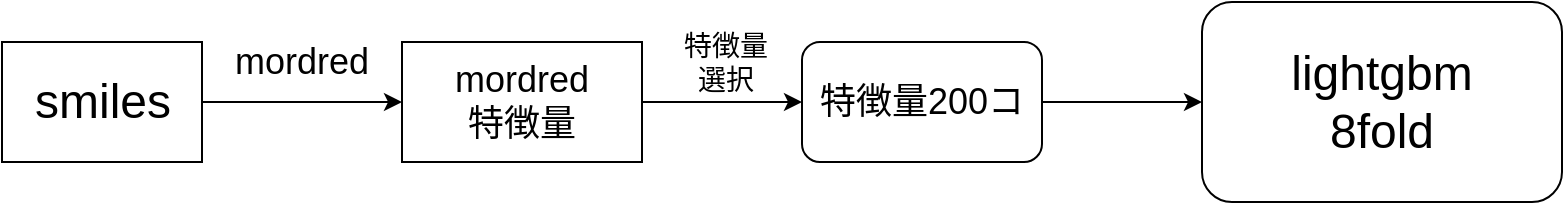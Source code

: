 <mxfile version="13.10.0" type="embed">
    <diagram id="EgqdvbYTjqLi-sWI0zjd" name="ページ1">
        <mxGraphModel dx="637" dy="594" grid="1" gridSize="10" guides="1" tooltips="1" connect="1" arrows="1" fold="1" page="1" pageScale="1" pageWidth="827" pageHeight="1169" math="0" shadow="0">
            <root>
                <mxCell id="0"/>
                <mxCell id="1" parent="0"/>
                <mxCell id="9" style="edgeStyle=orthogonalEdgeStyle;rounded=0;orthogonalLoop=1;jettySize=auto;html=1;exitX=1;exitY=0.5;exitDx=0;exitDy=0;" edge="1" parent="1" source="2" target="10">
                    <mxGeometry relative="1" as="geometry">
                        <mxPoint x="240" y="330" as="targetPoint"/>
                    </mxGeometry>
                </mxCell>
                <mxCell id="2" value="" style="rounded=0;whiteSpace=wrap;html=1;" vertex="1" parent="1">
                    <mxGeometry x="40" y="300" width="100" height="60" as="geometry"/>
                </mxCell>
                <mxCell id="3" value="&lt;font style=&quot;font-size: 24px&quot;&gt;smiles&lt;/font&gt;" style="text;html=1;align=center;verticalAlign=middle;resizable=0;points=[];autosize=1;" vertex="1" parent="1">
                    <mxGeometry x="50" y="320" width="80" height="20" as="geometry"/>
                </mxCell>
                <mxCell id="15" style="edgeStyle=orthogonalEdgeStyle;rounded=0;orthogonalLoop=1;jettySize=auto;html=1;exitX=1;exitY=0.5;exitDx=0;exitDy=0;" edge="1" parent="1" source="10">
                    <mxGeometry relative="1" as="geometry">
                        <mxPoint x="440" y="330" as="targetPoint"/>
                    </mxGeometry>
                </mxCell>
                <mxCell id="10" value="" style="rounded=0;whiteSpace=wrap;html=1;" vertex="1" parent="1">
                    <mxGeometry x="240" y="300" width="120" height="60" as="geometry"/>
                </mxCell>
                <mxCell id="11" value="&lt;font style=&quot;font-size: 18px&quot;&gt;mordred&lt;/font&gt;" style="text;html=1;strokeColor=none;fillColor=none;align=center;verticalAlign=middle;whiteSpace=wrap;rounded=0;" vertex="1" parent="1">
                    <mxGeometry x="170" y="300" width="40" height="20" as="geometry"/>
                </mxCell>
                <mxCell id="14" value="&lt;font style=&quot;font-size: 18px&quot;&gt;mordred特徴量&lt;br&gt;&lt;/font&gt;" style="text;html=1;strokeColor=none;fillColor=none;align=center;verticalAlign=middle;whiteSpace=wrap;rounded=0;" vertex="1" parent="1">
                    <mxGeometry x="280" y="320" width="40" height="20" as="geometry"/>
                </mxCell>
                <mxCell id="19" value="&lt;font style=&quot;font-size: 14px&quot;&gt;特徴量選択&lt;/font&gt;" style="text;html=1;strokeColor=none;fillColor=none;align=center;verticalAlign=middle;whiteSpace=wrap;rounded=0;" vertex="1" parent="1">
                    <mxGeometry x="374" y="300" width="56" height="20" as="geometry"/>
                </mxCell>
                <mxCell id="21" value="" style="rounded=1;whiteSpace=wrap;html=1;" vertex="1" parent="1">
                    <mxGeometry x="440" y="300" width="120" height="60" as="geometry"/>
                </mxCell>
                <mxCell id="23" style="edgeStyle=orthogonalEdgeStyle;rounded=0;orthogonalLoop=1;jettySize=auto;html=1;exitX=1;exitY=0.5;exitDx=0;exitDy=0;" edge="1" parent="1" source="22" target="24">
                    <mxGeometry relative="1" as="geometry">
                        <mxPoint x="640" y="330" as="targetPoint"/>
                    </mxGeometry>
                </mxCell>
                <mxCell id="22" value="&lt;font style=&quot;font-size: 18px&quot;&gt;特徴量200コ&lt;/font&gt;" style="text;html=1;strokeColor=none;fillColor=none;align=center;verticalAlign=middle;whiteSpace=wrap;rounded=0;" vertex="1" parent="1">
                    <mxGeometry x="440" y="305" width="120" height="50" as="geometry"/>
                </mxCell>
                <mxCell id="24" value="" style="rounded=1;whiteSpace=wrap;html=1;" vertex="1" parent="1">
                    <mxGeometry x="640" y="280" width="180" height="100" as="geometry"/>
                </mxCell>
                <mxCell id="25" value="&lt;font style=&quot;font-size: 24px&quot;&gt;lightgbm&lt;br&gt;8fold&lt;/font&gt;" style="text;html=1;strokeColor=none;fillColor=none;align=center;verticalAlign=middle;whiteSpace=wrap;rounded=0;" vertex="1" parent="1">
                    <mxGeometry x="710" y="320" width="40" height="20" as="geometry"/>
                </mxCell>
            </root>
        </mxGraphModel>
    </diagram>
</mxfile>